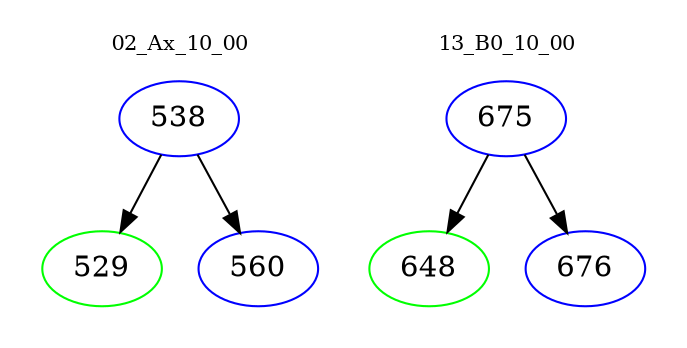 digraph{
subgraph cluster_0 {
color = white
label = "02_Ax_10_00";
fontsize=10;
T0_538 [label="538", color="blue"]
T0_538 -> T0_529 [color="black"]
T0_529 [label="529", color="green"]
T0_538 -> T0_560 [color="black"]
T0_560 [label="560", color="blue"]
}
subgraph cluster_1 {
color = white
label = "13_B0_10_00";
fontsize=10;
T1_675 [label="675", color="blue"]
T1_675 -> T1_648 [color="black"]
T1_648 [label="648", color="green"]
T1_675 -> T1_676 [color="black"]
T1_676 [label="676", color="blue"]
}
}
